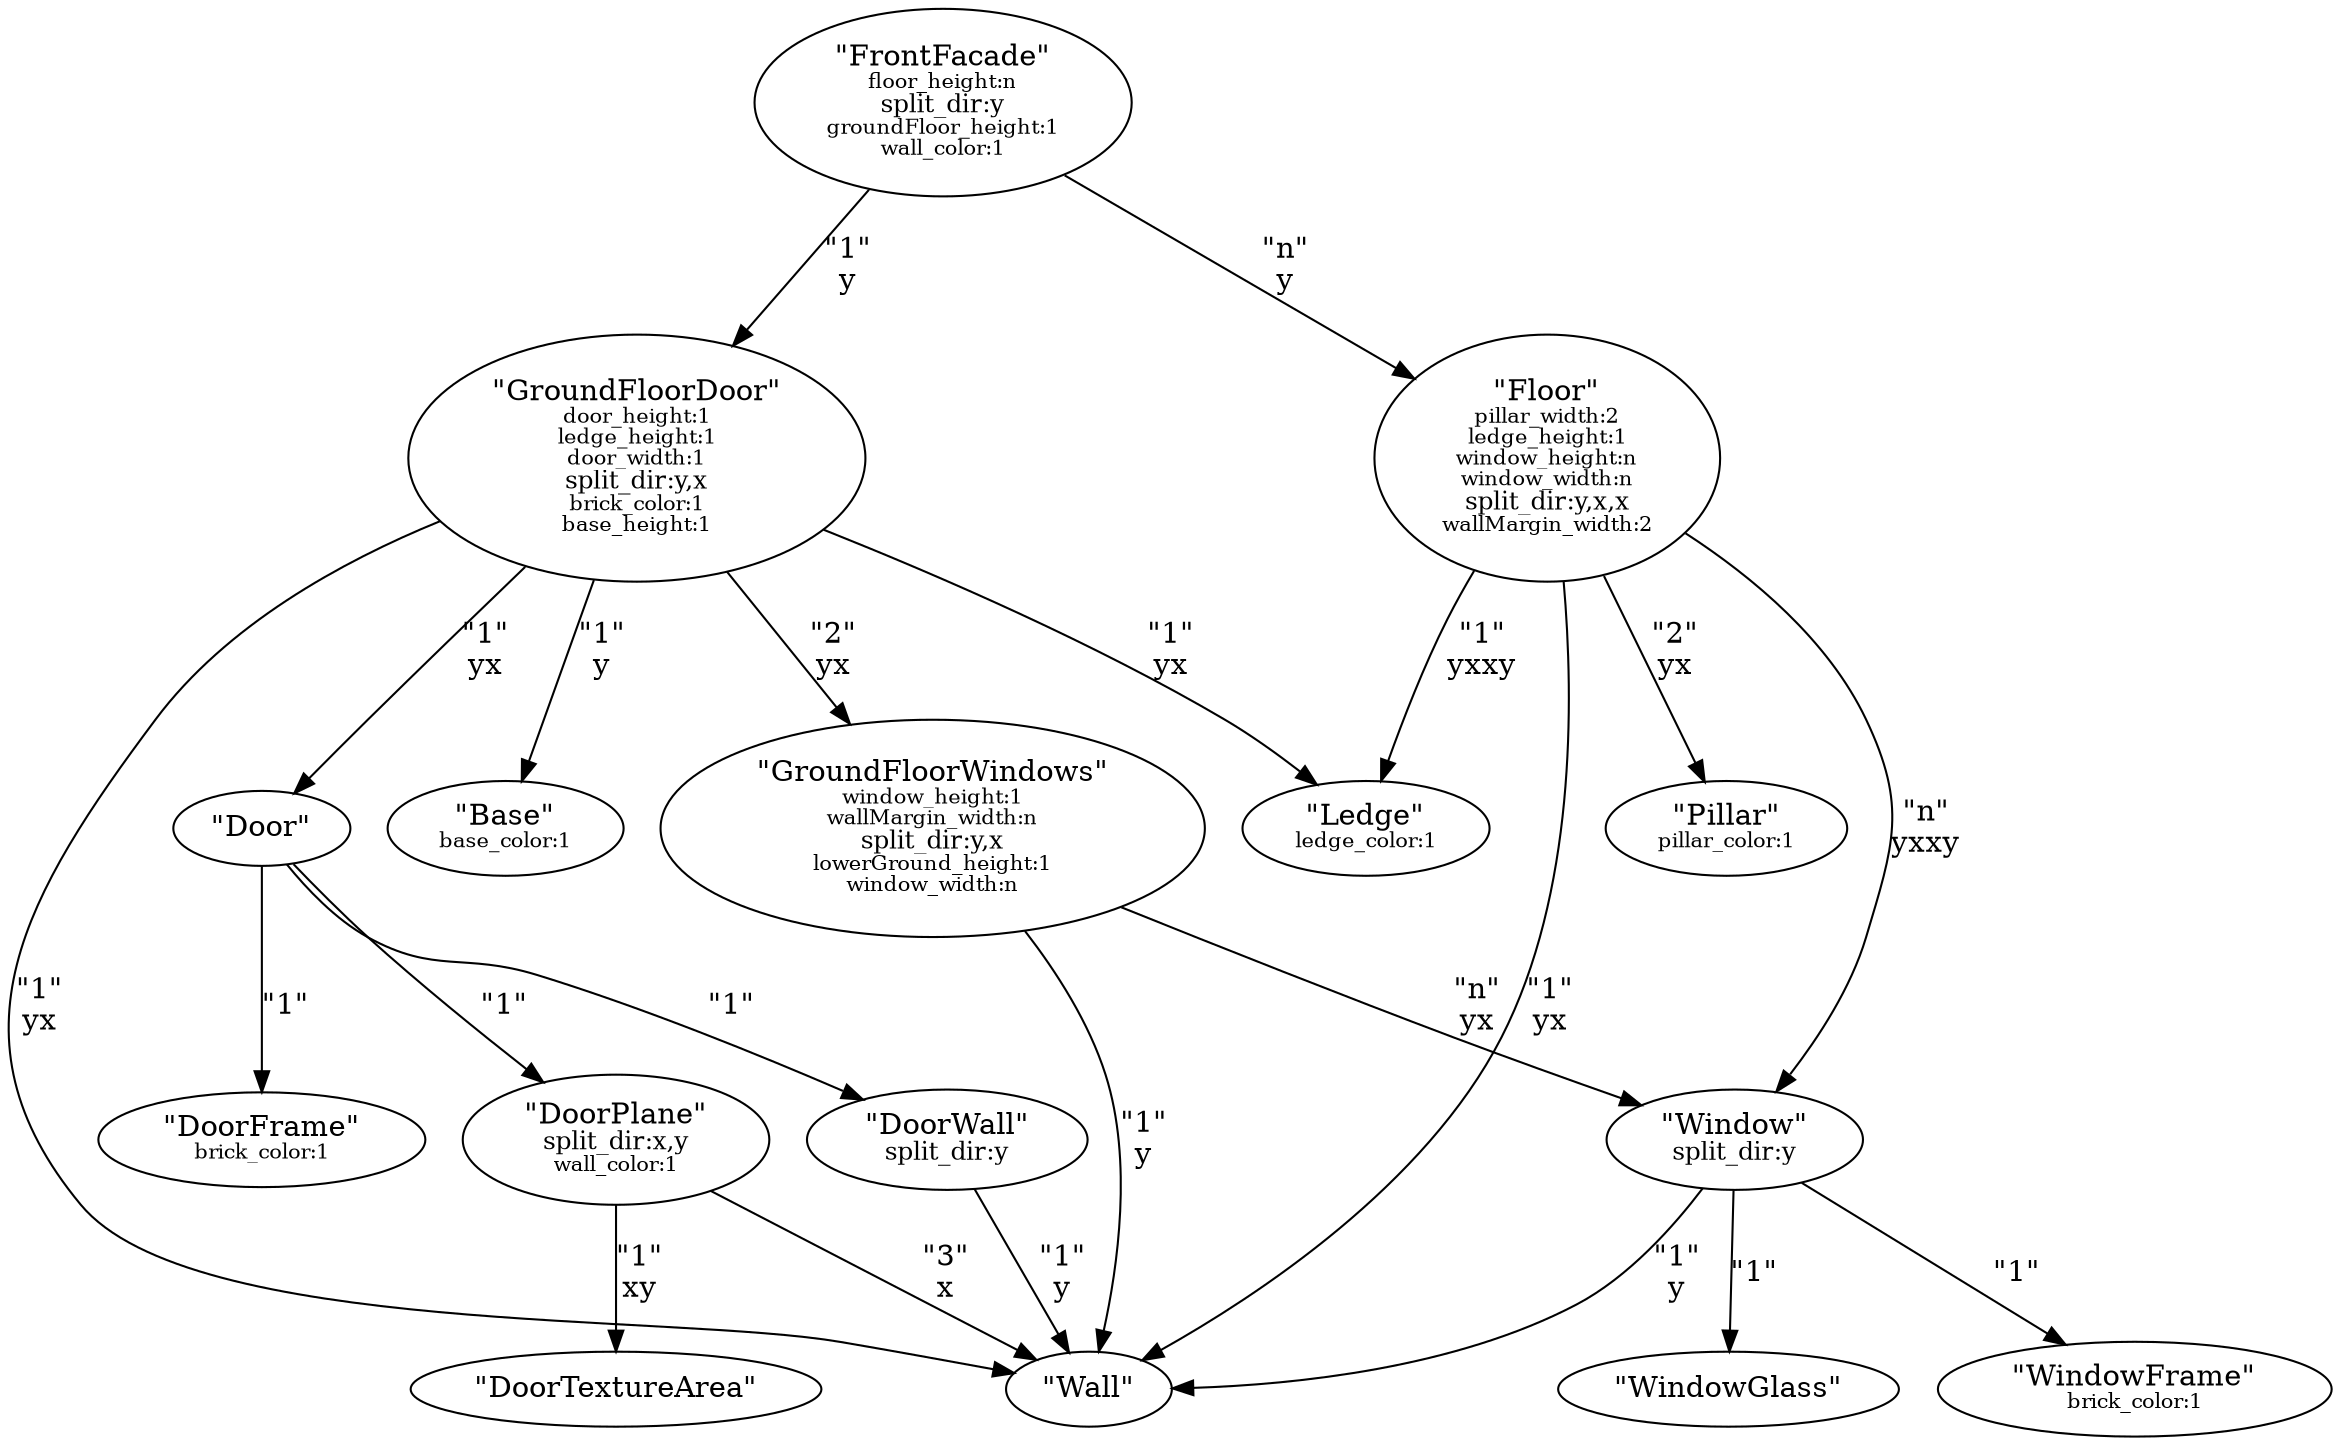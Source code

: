 digraph {
    Door -> DoorWall[label=<"1">];
    Door -> DoorFrame[label=<"1">];
    Door -> DoorPlane[label=<"1">];
    GroundFloorWindows -> Wall[label=<"1"
<BR />y>];
    GroundFloorWindows -> Window[label=<"n"
<BR />yx>];
    Floor -> Wall[label=<"1"
<BR />yx>];
    Floor -> Pillar[label=<"2"
<BR />yx>];
    Floor -> Window[label=<"n"
<BR />yxxy>];
    Floor -> Ledge[label=<"1"
<BR />yxxy>];
    Window -> WindowFrame[label=<"1">];
    Window -> Wall[label=<"1"
<BR />y>];
    Window -> WindowGlass[label=<"1">];
    FrontFacade -> GroundFloorDoor[label=<"1"
<BR />y>];
    FrontFacade -> Floor[label=<"n"
<BR />y>];
    DoorWall -> Wall[label=<"1"
<BR />y>];
    GroundFloorDoor -> Wall[label=<"1"
<BR />yx>];
    GroundFloorDoor -> Base[label=<"1"
<BR />y>];
    GroundFloorDoor -> Door[label=<"1"
<BR />yx>];
    GroundFloorDoor -> Ledge[label=<"1"
<BR />yx>];
    GroundFloorDoor -> GroundFloorWindows[label=<"2"
<BR />yx>];
    DoorPlane -> Wall[label=<"3"
<BR />x>];
    DoorPlane -> DoorTextureArea[label=<"1"
<BR />xy>];
    Door [label=<"Door">];
    DoorFrame [label=<"DoorFrame"
<BR /><FONT POINT-SIZE="10">brick_color:1</FONT>>];
    GroundFloorWindows [label=<"GroundFloorWindows"
<BR /><FONT POINT-SIZE="10">window_height:1</FONT>
<BR /><FONT POINT-SIZE="10">wallMargin_width:n</FONT>
<BR /><FONT POINT-SIZE="12">split_dir:y,x</FONT>
<BR /><FONT POINT-SIZE="10">lowerGround_height:1</FONT>
<BR /><FONT POINT-SIZE="10">window_width:n</FONT>>];
    Floor [label=<"Floor"
<BR /><FONT POINT-SIZE="10">pillar_width:2</FONT>
<BR /><FONT POINT-SIZE="10">ledge_height:1</FONT>
<BR /><FONT POINT-SIZE="10">window_height:n</FONT>
<BR /><FONT POINT-SIZE="10">window_width:n</FONT>
<BR /><FONT POINT-SIZE="12">split_dir:y,x,x</FONT>
<BR /><FONT POINT-SIZE="10">wallMargin_width:2</FONT>>];
    Wall [label=<"Wall">];
    Pillar [label=<"Pillar"
<BR /><FONT POINT-SIZE="10">pillar_color:1</FONT>>];
    WindowGlass [label=<"WindowGlass">];
    Window [label=<"Window"
<BR /><FONT POINT-SIZE="12">split_dir:y</FONT>>];
    Base [label=<"Base"
<BR /><FONT POINT-SIZE="10">base_color:1</FONT>>];
    FrontFacade [label=<"FrontFacade"
<BR /><FONT POINT-SIZE="10">floor_height:n</FONT>
<BR /><FONT POINT-SIZE="12">split_dir:y</FONT>
<BR /><FONT POINT-SIZE="10">groundFloor_height:1</FONT>
<BR /><FONT POINT-SIZE="10">wall_color:1</FONT>>];
    Ledge [label=<"Ledge"
<BR /><FONT POINT-SIZE="10">ledge_color:1</FONT>>];
    WindowFrame [label=<"WindowFrame"
<BR /><FONT POINT-SIZE="10">brick_color:1</FONT>>];
    DoorWall [label=<"DoorWall"
<BR /><FONT POINT-SIZE="12">split_dir:y</FONT>>];
    GroundFloorDoor [label=<"GroundFloorDoor"
<BR /><FONT POINT-SIZE="10">door_height:1</FONT>
<BR /><FONT POINT-SIZE="10">ledge_height:1</FONT>
<BR /><FONT POINT-SIZE="10">door_width:1</FONT>
<BR /><FONT POINT-SIZE="12">split_dir:y,x</FONT>
<BR /><FONT POINT-SIZE="10">brick_color:1</FONT>
<BR /><FONT POINT-SIZE="10">base_height:1</FONT>>];
    DoorTextureArea [label=<"DoorTextureArea">];
    DoorPlane [label=<"DoorPlane"
<BR /><FONT POINT-SIZE="12">split_dir:x,y</FONT>
<BR /><FONT POINT-SIZE="10">wall_color:1</FONT>>];
}